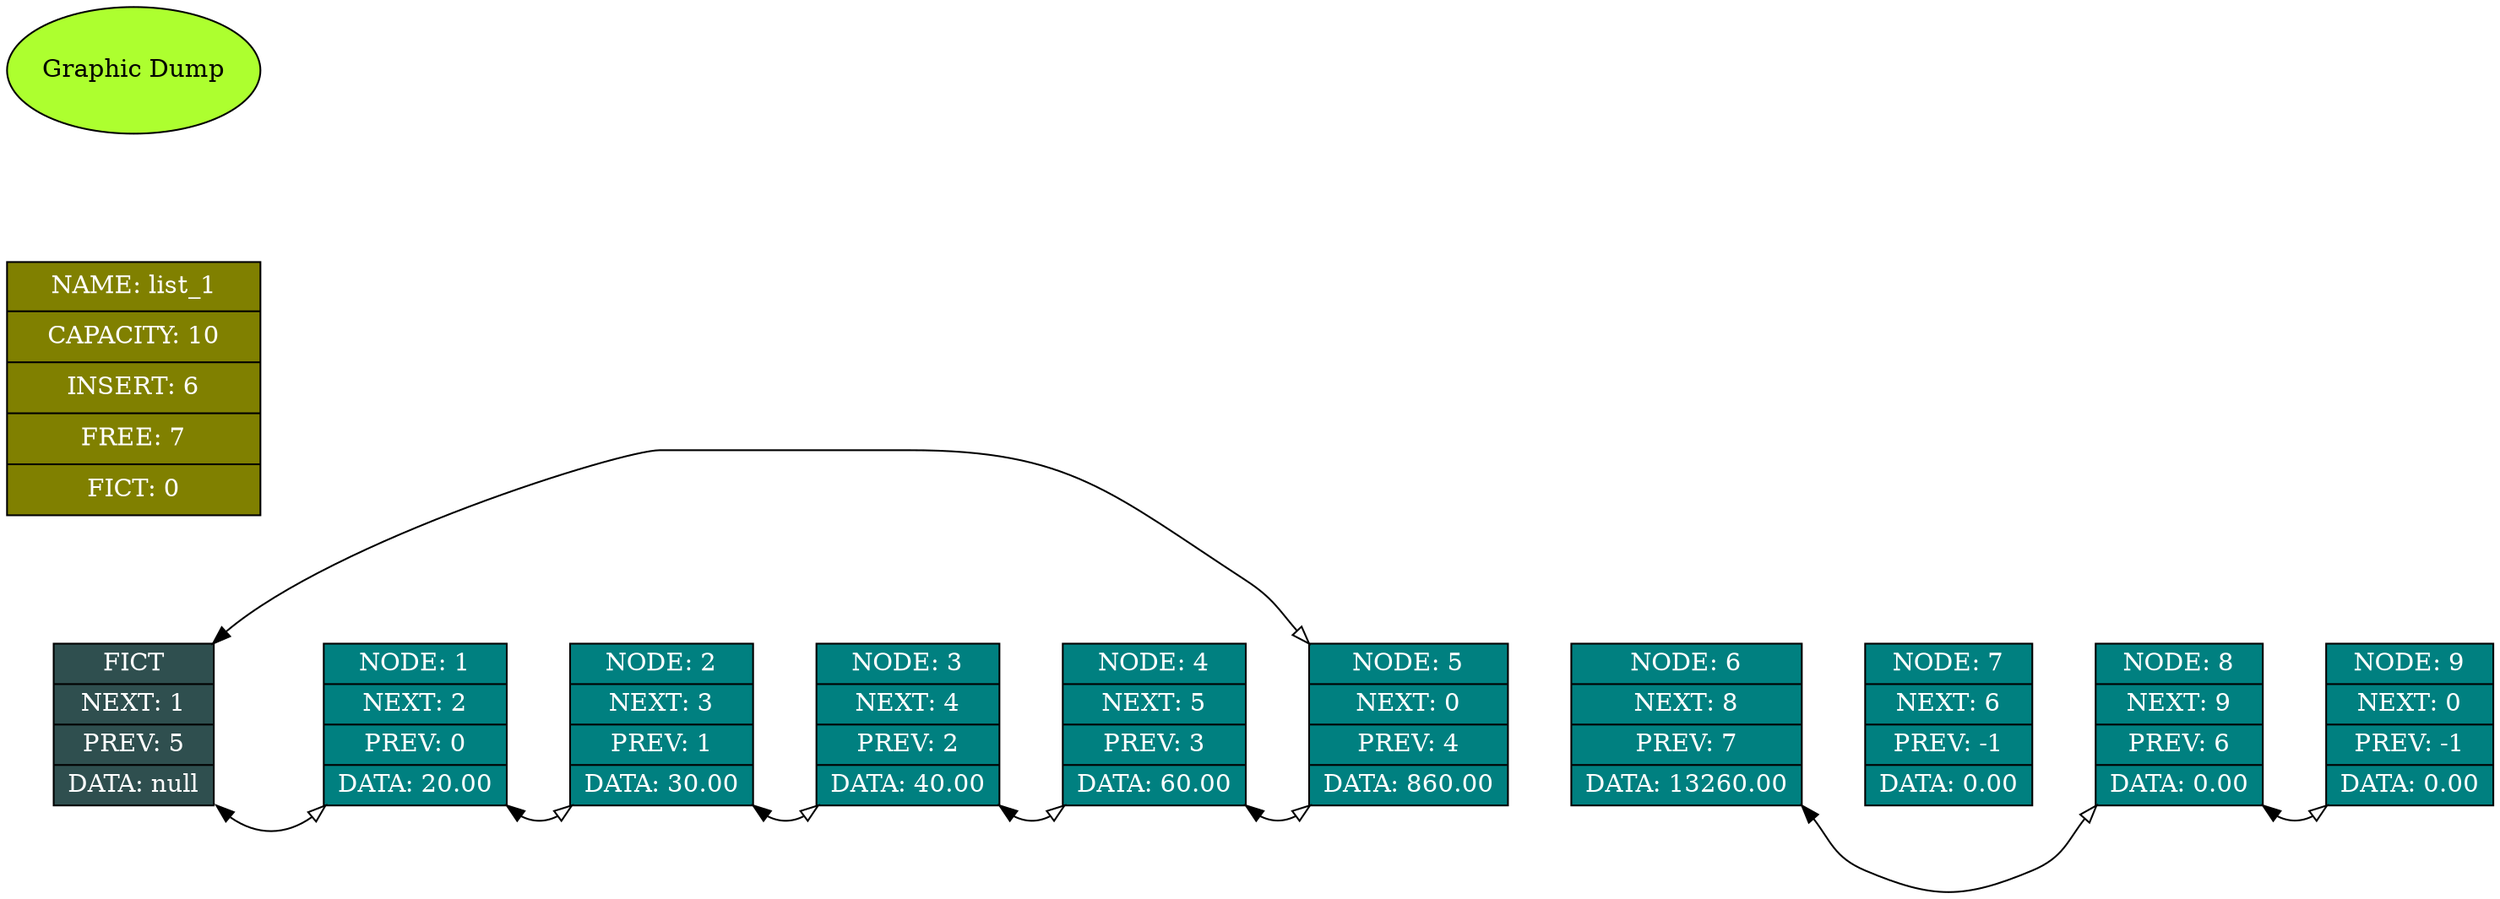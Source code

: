 digraph LIST
{
	graph [dpi = 200, nodesep = 1];
	rankdir = LR;

	subgraph LISTS
	{
		node [shape = record, style = "filled", fillcolor = "teal", fontcolor = "white"];
		edge [maxlen = 2, penwidth = 1, arrowhead = "empty", weight = 0, dir = "both"];
			l_elem_0 [label = "<name> FICT | <next> NEXT: 1 | <prev> PREV: 5 | <data> DATA: null", fillcolor = "darkslategray"];
			l_elem_1 [label = "<name> NODE: 1 | <next> NEXT: 2 | <prev> PREV: 0 | <data> DATA: 20.00"];
			l_elem_2 [label = "<name> NODE: 2 | <next> NEXT: 3 | <prev> PREV: 1 | <data> DATA: 30.00"];
			l_elem_3 [label = "<name> NODE: 3 | <next> NEXT: 4 | <prev> PREV: 2 | <data> DATA: 40.00"];
			l_elem_4 [label = "<name> NODE: 4 | <next> NEXT: 5 | <prev> PREV: 3 | <data> DATA: 60.00"];
			l_elem_5 [label = "<name> NODE: 5 | <next> NEXT: 0 | <prev> PREV: 4 | <data> DATA: 860.00"];
			l_elem_6 [label = "<name> NODE: 6 | <next> NEXT: 8 | <prev> PREV: 7 | <data> DATA: 13260.00"];
			l_elem_7 [label = "<name> NODE: 7 | <next> NEXT: 6 | <prev> PREV: -1 | <data> DATA: 0.00"];
			l_elem_8 [label = "<name> NODE: 8 | <next> NEXT: 9 | <prev> PREV: 6 | <data> DATA: 0.00"];
			l_elem_9 [label = "<name> NODE: 9 | <next> NEXT: 0 | <prev> PREV: -1 | <data> DATA: 0.00"];
		l_elem_0->l_elem_1->l_elem_2->l_elem_3->l_elem_4->l_elem_5->l_elem_6->l_elem_7->l_elem_8->l_elem_9 [weight = 5, style = "invisible", arrowhead = "none", dir = "forward"];

		l_elem_0:se -> l_elem_1:sw;
		l_elem_0:ne -> l_elem_5:nw;
		l_elem_1:se -> l_elem_2:sw;
		l_elem_2:se -> l_elem_3:sw;
		l_elem_3:se -> l_elem_4:sw;
		l_elem_4:se -> l_elem_5:sw;
		l_elem_6:se -> l_elem_8:sw;
		l_elem_8:se -> l_elem_9:sw;
		}

	subgraph MAIN
	{
		node	[shape = record, width = 2, height = 2, style = "filled", fillcolor = "olive", fontcolor = "white"];
		edge	[maxlen = 1 , penwidth = 1, arrowhead = "empty"];
		main	[label = "{NAME:  list_1} | {CAPACITY:  10} | {INSERT:  6} | {FREE:  7} | {FICT:  0}"];
	}

	subgraph MAIN
	{
		node 	[shape = ellipse, height = 1, style = "filled", fillcolor = "greenyellow", fontcolor = "black"];
		title 	[label = "Graphic Dump"];
	}

}

